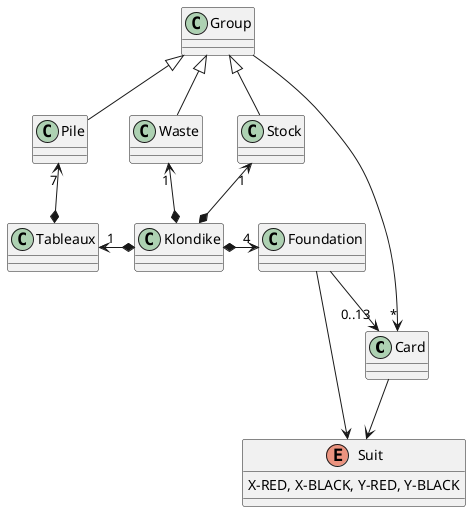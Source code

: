 @startuml
class Card

enum Suit {
 X-RED, X-BLACK, Y-RED, Y-BLACK
}

Card --> Suit

Group -> "*" Card
Group <|-down- Pile
Group <|-down- Stock
Group <|-down- Waste

Tableaux *-up-> "7" Pile
Klondike *-up-> "1" Stock
Klondike *-up-> "1" Waste
Klondike *-left-> "1" Tableaux
Klondike *-> "4" Foundation

Foundation --> Suit
Foundation --> "0..13" Card
@enduml


